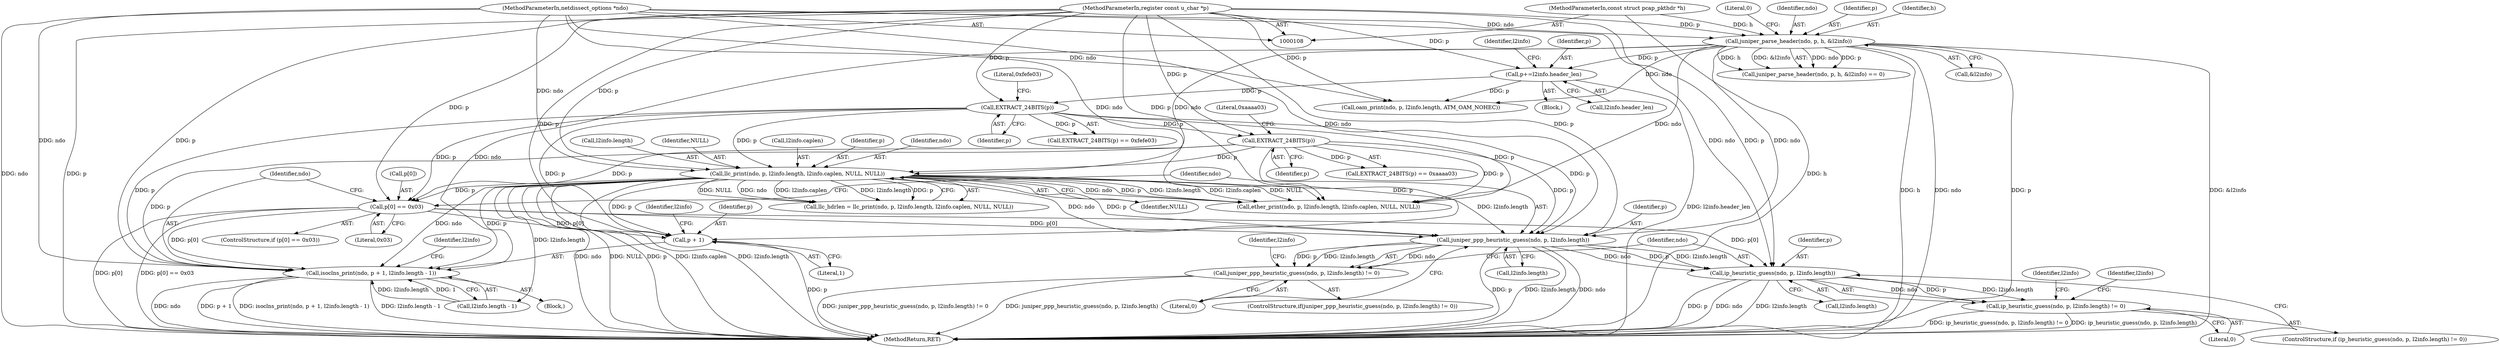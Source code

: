 digraph "0_tcpdump_1dcd10aceabbc03bf571ea32b892c522cbe923de_6@array" {
"1000220" [label="(Call,p[0] == 0x03)"];
"1000165" [label="(Call,EXTRACT_24BITS(p))"];
"1000161" [label="(Call,EXTRACT_24BITS(p))"];
"1000133" [label="(Call,p+=l2info.header_len)"];
"1000122" [label="(Call,juniper_parse_header(ndo, p, h, &l2info))"];
"1000109" [label="(MethodParameterIn,netdissect_options *ndo)"];
"1000111" [label="(MethodParameterIn,register const u_char *p)"];
"1000110" [label="(MethodParameterIn,const struct pcap_pkthdr *h)"];
"1000171" [label="(Call,llc_print(ndo, p, l2info.length, l2info.caplen, NULL, NULL))"];
"1000226" [label="(Call,isoclns_print(ndo, p + 1, l2info.length - 1))"];
"1000228" [label="(Call,p + 1)"];
"1000242" [label="(Call,juniper_ppp_heuristic_guess(ndo, p, l2info.length))"];
"1000241" [label="(Call,juniper_ppp_heuristic_guess(ndo, p, l2info.length) != 0)"];
"1000255" [label="(Call,ip_heuristic_guess(ndo, p, l2info.length))"];
"1000254" [label="(Call,ip_heuristic_guess(ndo, p, l2info.length) != 0)"];
"1000166" [label="(Identifier,p)"];
"1000123" [label="(Identifier,ndo)"];
"1000177" [label="(Call,l2info.caplen)"];
"1000219" [label="(ControlStructure,if (p[0] == 0x03))"];
"1000121" [label="(Call,juniper_parse_header(ndo, p, h, &l2info) == 0)"];
"1000142" [label="(Identifier,l2info)"];
"1000221" [label="(Call,p[0])"];
"1000248" [label="(Literal,0)"];
"1000162" [label="(Identifier,p)"];
"1000161" [label="(Call,EXTRACT_24BITS(p))"];
"1000181" [label="(Identifier,NULL)"];
"1000124" [label="(Identifier,p)"];
"1000242" [label="(Call,juniper_ppp_heuristic_guess(ndo, p, l2info.length))"];
"1000125" [label="(Identifier,h)"];
"1000244" [label="(Identifier,p)"];
"1000111" [label="(MethodParameterIn,register const u_char *p)"];
"1000220" [label="(Call,p[0] == 0x03)"];
"1000251" [label="(Identifier,l2info)"];
"1000258" [label="(Call,l2info.length)"];
"1000122" [label="(Call,juniper_parse_header(ndo, p, h, &l2info))"];
"1000261" [label="(Literal,0)"];
"1000112" [label="(Block,)"];
"1000233" [label="(Identifier,l2info)"];
"1000163" [label="(Literal,0xfefe03)"];
"1000240" [label="(ControlStructure,if(juniper_ppp_heuristic_guess(ndo, p, l2info.length) != 0))"];
"1000173" [label="(Identifier,p)"];
"1000228" [label="(Call,p + 1)"];
"1000171" [label="(Call,llc_print(ndo, p, l2info.length, l2info.caplen, NULL, NULL))"];
"1000270" [label="(MethodReturn,RET)"];
"1000172" [label="(Identifier,ndo)"];
"1000126" [label="(Call,&l2info)"];
"1000230" [label="(Literal,1)"];
"1000229" [label="(Identifier,p)"];
"1000241" [label="(Call,juniper_ppp_heuristic_guess(ndo, p, l2info.length) != 0)"];
"1000227" [label="(Identifier,ndo)"];
"1000160" [label="(Call,EXTRACT_24BITS(p) == 0xfefe03)"];
"1000254" [label="(Call,ip_heuristic_guess(ndo, p, l2info.length) != 0)"];
"1000243" [label="(Identifier,ndo)"];
"1000128" [label="(Literal,0)"];
"1000135" [label="(Call,l2info.header_len)"];
"1000253" [label="(ControlStructure,if (ip_heuristic_guess(ndo, p, l2info.length) != 0))"];
"1000169" [label="(Call,llc_hdrlen = llc_print(ndo, p, l2info.length, l2info.caplen, NULL, NULL))"];
"1000264" [label="(Identifier,l2info)"];
"1000257" [label="(Identifier,p)"];
"1000238" [label="(Identifier,l2info)"];
"1000256" [label="(Identifier,ndo)"];
"1000245" [label="(Call,l2info.length)"];
"1000255" [label="(Call,ip_heuristic_guess(ndo, p, l2info.length))"];
"1000224" [label="(Literal,0x03)"];
"1000165" [label="(Call,EXTRACT_24BITS(p))"];
"1000204" [label="(Call,ether_print(ndo, p, l2info.length, l2info.caplen, NULL, NULL))"];
"1000231" [label="(Call,l2info.length - 1)"];
"1000174" [label="(Call,l2info.length)"];
"1000133" [label="(Call,p+=l2info.header_len)"];
"1000109" [label="(MethodParameterIn,netdissect_options *ndo)"];
"1000225" [label="(Block,)"];
"1000167" [label="(Literal,0xaaaa03)"];
"1000164" [label="(Call,EXTRACT_24BITS(p) == 0xaaaa03)"];
"1000180" [label="(Identifier,NULL)"];
"1000134" [label="(Identifier,p)"];
"1000226" [label="(Call,isoclns_print(ndo, p + 1, l2info.length - 1))"];
"1000147" [label="(Call,oam_print(ndo, p, l2info.length, ATM_OAM_NOHEC))"];
"1000268" [label="(Identifier,l2info)"];
"1000110" [label="(MethodParameterIn,const struct pcap_pkthdr *h)"];
"1000220" -> "1000219"  [label="AST: "];
"1000220" -> "1000224"  [label="CFG: "];
"1000221" -> "1000220"  [label="AST: "];
"1000224" -> "1000220"  [label="AST: "];
"1000227" -> "1000220"  [label="CFG: "];
"1000243" -> "1000220"  [label="CFG: "];
"1000220" -> "1000270"  [label="DDG: p[0]"];
"1000220" -> "1000270"  [label="DDG: p[0] == 0x03"];
"1000165" -> "1000220"  [label="DDG: p"];
"1000171" -> "1000220"  [label="DDG: p"];
"1000161" -> "1000220"  [label="DDG: p"];
"1000111" -> "1000220"  [label="DDG: p"];
"1000220" -> "1000226"  [label="DDG: p[0]"];
"1000220" -> "1000228"  [label="DDG: p[0]"];
"1000220" -> "1000242"  [label="DDG: p[0]"];
"1000220" -> "1000255"  [label="DDG: p[0]"];
"1000165" -> "1000164"  [label="AST: "];
"1000165" -> "1000166"  [label="CFG: "];
"1000166" -> "1000165"  [label="AST: "];
"1000167" -> "1000165"  [label="CFG: "];
"1000165" -> "1000164"  [label="DDG: p"];
"1000161" -> "1000165"  [label="DDG: p"];
"1000111" -> "1000165"  [label="DDG: p"];
"1000165" -> "1000171"  [label="DDG: p"];
"1000165" -> "1000204"  [label="DDG: p"];
"1000165" -> "1000226"  [label="DDG: p"];
"1000165" -> "1000228"  [label="DDG: p"];
"1000165" -> "1000242"  [label="DDG: p"];
"1000161" -> "1000160"  [label="AST: "];
"1000161" -> "1000162"  [label="CFG: "];
"1000162" -> "1000161"  [label="AST: "];
"1000163" -> "1000161"  [label="CFG: "];
"1000161" -> "1000160"  [label="DDG: p"];
"1000133" -> "1000161"  [label="DDG: p"];
"1000111" -> "1000161"  [label="DDG: p"];
"1000161" -> "1000171"  [label="DDG: p"];
"1000161" -> "1000204"  [label="DDG: p"];
"1000161" -> "1000226"  [label="DDG: p"];
"1000161" -> "1000228"  [label="DDG: p"];
"1000161" -> "1000242"  [label="DDG: p"];
"1000133" -> "1000112"  [label="AST: "];
"1000133" -> "1000135"  [label="CFG: "];
"1000134" -> "1000133"  [label="AST: "];
"1000135" -> "1000133"  [label="AST: "];
"1000142" -> "1000133"  [label="CFG: "];
"1000133" -> "1000270"  [label="DDG: l2info.header_len"];
"1000122" -> "1000133"  [label="DDG: p"];
"1000111" -> "1000133"  [label="DDG: p"];
"1000133" -> "1000147"  [label="DDG: p"];
"1000122" -> "1000121"  [label="AST: "];
"1000122" -> "1000126"  [label="CFG: "];
"1000123" -> "1000122"  [label="AST: "];
"1000124" -> "1000122"  [label="AST: "];
"1000125" -> "1000122"  [label="AST: "];
"1000126" -> "1000122"  [label="AST: "];
"1000128" -> "1000122"  [label="CFG: "];
"1000122" -> "1000270"  [label="DDG: &l2info"];
"1000122" -> "1000270"  [label="DDG: h"];
"1000122" -> "1000270"  [label="DDG: ndo"];
"1000122" -> "1000270"  [label="DDG: p"];
"1000122" -> "1000121"  [label="DDG: ndo"];
"1000122" -> "1000121"  [label="DDG: p"];
"1000122" -> "1000121"  [label="DDG: h"];
"1000122" -> "1000121"  [label="DDG: &l2info"];
"1000109" -> "1000122"  [label="DDG: ndo"];
"1000111" -> "1000122"  [label="DDG: p"];
"1000110" -> "1000122"  [label="DDG: h"];
"1000122" -> "1000147"  [label="DDG: ndo"];
"1000122" -> "1000171"  [label="DDG: ndo"];
"1000122" -> "1000204"  [label="DDG: ndo"];
"1000122" -> "1000226"  [label="DDG: ndo"];
"1000122" -> "1000242"  [label="DDG: ndo"];
"1000109" -> "1000108"  [label="AST: "];
"1000109" -> "1000270"  [label="DDG: ndo"];
"1000109" -> "1000147"  [label="DDG: ndo"];
"1000109" -> "1000171"  [label="DDG: ndo"];
"1000109" -> "1000204"  [label="DDG: ndo"];
"1000109" -> "1000226"  [label="DDG: ndo"];
"1000109" -> "1000242"  [label="DDG: ndo"];
"1000109" -> "1000255"  [label="DDG: ndo"];
"1000111" -> "1000108"  [label="AST: "];
"1000111" -> "1000270"  [label="DDG: p"];
"1000111" -> "1000147"  [label="DDG: p"];
"1000111" -> "1000171"  [label="DDG: p"];
"1000111" -> "1000204"  [label="DDG: p"];
"1000111" -> "1000226"  [label="DDG: p"];
"1000111" -> "1000228"  [label="DDG: p"];
"1000111" -> "1000242"  [label="DDG: p"];
"1000111" -> "1000255"  [label="DDG: p"];
"1000110" -> "1000108"  [label="AST: "];
"1000110" -> "1000270"  [label="DDG: h"];
"1000171" -> "1000169"  [label="AST: "];
"1000171" -> "1000181"  [label="CFG: "];
"1000172" -> "1000171"  [label="AST: "];
"1000173" -> "1000171"  [label="AST: "];
"1000174" -> "1000171"  [label="AST: "];
"1000177" -> "1000171"  [label="AST: "];
"1000180" -> "1000171"  [label="AST: "];
"1000181" -> "1000171"  [label="AST: "];
"1000169" -> "1000171"  [label="CFG: "];
"1000171" -> "1000270"  [label="DDG: ndo"];
"1000171" -> "1000270"  [label="DDG: NULL"];
"1000171" -> "1000270"  [label="DDG: p"];
"1000171" -> "1000270"  [label="DDG: l2info.caplen"];
"1000171" -> "1000270"  [label="DDG: l2info.length"];
"1000171" -> "1000169"  [label="DDG: NULL"];
"1000171" -> "1000169"  [label="DDG: ndo"];
"1000171" -> "1000169"  [label="DDG: l2info.caplen"];
"1000171" -> "1000169"  [label="DDG: l2info.length"];
"1000171" -> "1000169"  [label="DDG: p"];
"1000171" -> "1000204"  [label="DDG: ndo"];
"1000171" -> "1000204"  [label="DDG: p"];
"1000171" -> "1000204"  [label="DDG: l2info.length"];
"1000171" -> "1000204"  [label="DDG: l2info.caplen"];
"1000171" -> "1000204"  [label="DDG: NULL"];
"1000171" -> "1000226"  [label="DDG: ndo"];
"1000171" -> "1000226"  [label="DDG: p"];
"1000171" -> "1000228"  [label="DDG: p"];
"1000171" -> "1000231"  [label="DDG: l2info.length"];
"1000171" -> "1000242"  [label="DDG: ndo"];
"1000171" -> "1000242"  [label="DDG: p"];
"1000171" -> "1000242"  [label="DDG: l2info.length"];
"1000226" -> "1000225"  [label="AST: "];
"1000226" -> "1000231"  [label="CFG: "];
"1000227" -> "1000226"  [label="AST: "];
"1000228" -> "1000226"  [label="AST: "];
"1000231" -> "1000226"  [label="AST: "];
"1000238" -> "1000226"  [label="CFG: "];
"1000226" -> "1000270"  [label="DDG: isoclns_print(ndo, p + 1, l2info.length - 1)"];
"1000226" -> "1000270"  [label="DDG: l2info.length - 1"];
"1000226" -> "1000270"  [label="DDG: ndo"];
"1000226" -> "1000270"  [label="DDG: p + 1"];
"1000231" -> "1000226"  [label="DDG: l2info.length"];
"1000231" -> "1000226"  [label="DDG: 1"];
"1000228" -> "1000230"  [label="CFG: "];
"1000229" -> "1000228"  [label="AST: "];
"1000230" -> "1000228"  [label="AST: "];
"1000233" -> "1000228"  [label="CFG: "];
"1000228" -> "1000270"  [label="DDG: p"];
"1000242" -> "1000241"  [label="AST: "];
"1000242" -> "1000245"  [label="CFG: "];
"1000243" -> "1000242"  [label="AST: "];
"1000244" -> "1000242"  [label="AST: "];
"1000245" -> "1000242"  [label="AST: "];
"1000248" -> "1000242"  [label="CFG: "];
"1000242" -> "1000270"  [label="DDG: p"];
"1000242" -> "1000270"  [label="DDG: l2info.length"];
"1000242" -> "1000270"  [label="DDG: ndo"];
"1000242" -> "1000241"  [label="DDG: ndo"];
"1000242" -> "1000241"  [label="DDG: p"];
"1000242" -> "1000241"  [label="DDG: l2info.length"];
"1000242" -> "1000255"  [label="DDG: ndo"];
"1000242" -> "1000255"  [label="DDG: p"];
"1000242" -> "1000255"  [label="DDG: l2info.length"];
"1000241" -> "1000240"  [label="AST: "];
"1000241" -> "1000248"  [label="CFG: "];
"1000248" -> "1000241"  [label="AST: "];
"1000251" -> "1000241"  [label="CFG: "];
"1000256" -> "1000241"  [label="CFG: "];
"1000241" -> "1000270"  [label="DDG: juniper_ppp_heuristic_guess(ndo, p, l2info.length)"];
"1000241" -> "1000270"  [label="DDG: juniper_ppp_heuristic_guess(ndo, p, l2info.length) != 0"];
"1000255" -> "1000254"  [label="AST: "];
"1000255" -> "1000258"  [label="CFG: "];
"1000256" -> "1000255"  [label="AST: "];
"1000257" -> "1000255"  [label="AST: "];
"1000258" -> "1000255"  [label="AST: "];
"1000261" -> "1000255"  [label="CFG: "];
"1000255" -> "1000270"  [label="DDG: l2info.length"];
"1000255" -> "1000270"  [label="DDG: p"];
"1000255" -> "1000270"  [label="DDG: ndo"];
"1000255" -> "1000254"  [label="DDG: ndo"];
"1000255" -> "1000254"  [label="DDG: p"];
"1000255" -> "1000254"  [label="DDG: l2info.length"];
"1000254" -> "1000253"  [label="AST: "];
"1000254" -> "1000261"  [label="CFG: "];
"1000261" -> "1000254"  [label="AST: "];
"1000264" -> "1000254"  [label="CFG: "];
"1000268" -> "1000254"  [label="CFG: "];
"1000254" -> "1000270"  [label="DDG: ip_heuristic_guess(ndo, p, l2info.length)"];
"1000254" -> "1000270"  [label="DDG: ip_heuristic_guess(ndo, p, l2info.length) != 0"];
}

